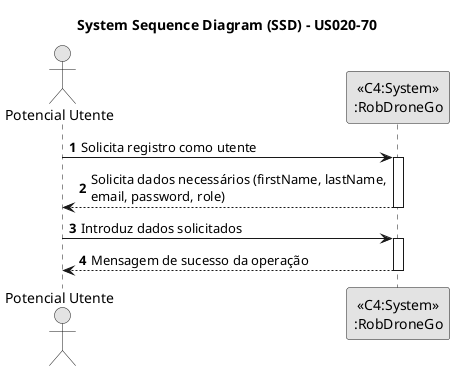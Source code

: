 @startuml
skinparam monochrome true
skinparam packageStyle rectangle
skinparam shadowing false

title System Sequence Diagram (SSD) - US020-70

autonumber

actor "Potencial Utente"

"Potencial Utente" -> "<<C4:System>>\n:RobDroneGo": Solicita registro como utente
activate "<<C4:System>>\n:RobDroneGo"
"<<C4:System>>\n:RobDroneGo" --> "Potencial Utente": Solicita dados necessários (firstName, lastName,\nemail, password, role)
deactivate "<<C4:System>>\n:RobDroneGo"

"Potencial Utente" -> "<<C4:System>>\n:RobDroneGo": Introduz dados solicitados
activate "<<C4:System>>\n:RobDroneGo"
"Potencial Utente" <-- "<<C4:System>>\n:RobDroneGo": Mensagem de sucesso da operação
deactivate "<<C4:System>>\n:RobDroneGo"

@enduml